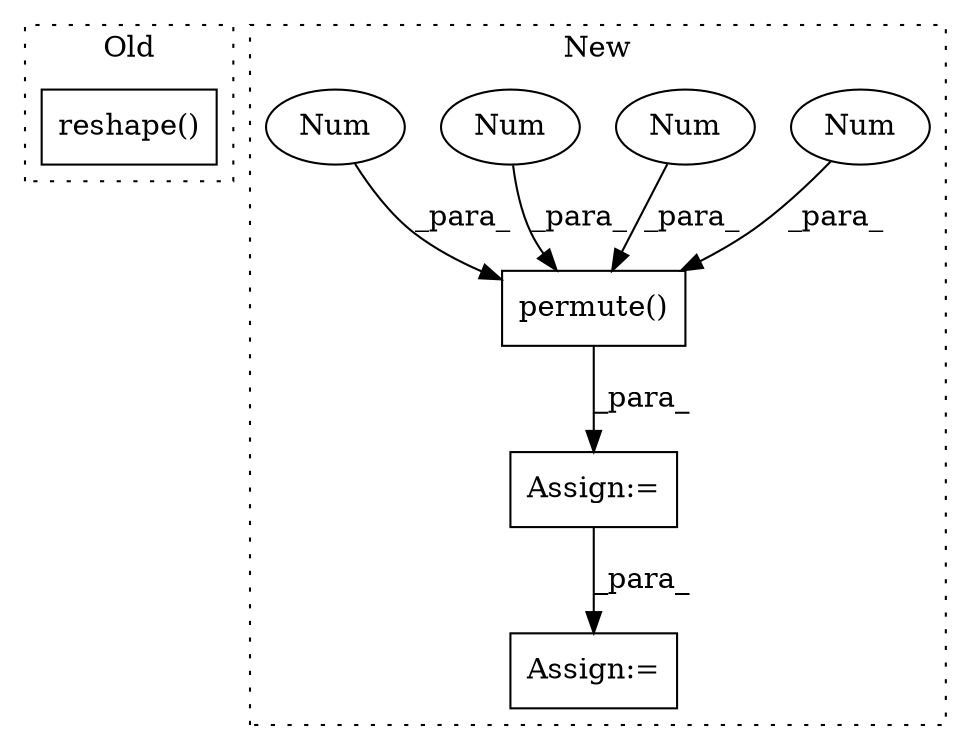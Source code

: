 digraph G {
subgraph cluster0 {
1 [label="reshape()" a="75" s="4105,4143" l="30,1" shape="box"];
label = "Old";
style="dotted";
}
subgraph cluster1 {
2 [label="permute()" a="75" s="4163,4186" l="13,1" shape="box"];
3 [label="Num" a="76" s="4176" l="1" shape="ellipse"];
4 [label="Num" a="76" s="4182" l="1" shape="ellipse"];
5 [label="Num" a="76" s="4179" l="1" shape="ellipse"];
6 [label="Num" a="76" s="4185" l="1" shape="ellipse"];
7 [label="Assign:=" a="68" s="4767" l="3" shape="box"];
8 [label="Assign:=" a="68" s="4160" l="3" shape="box"];
label = "New";
style="dotted";
}
2 -> 8 [label="_para_"];
3 -> 2 [label="_para_"];
4 -> 2 [label="_para_"];
5 -> 2 [label="_para_"];
6 -> 2 [label="_para_"];
8 -> 7 [label="_para_"];
}
